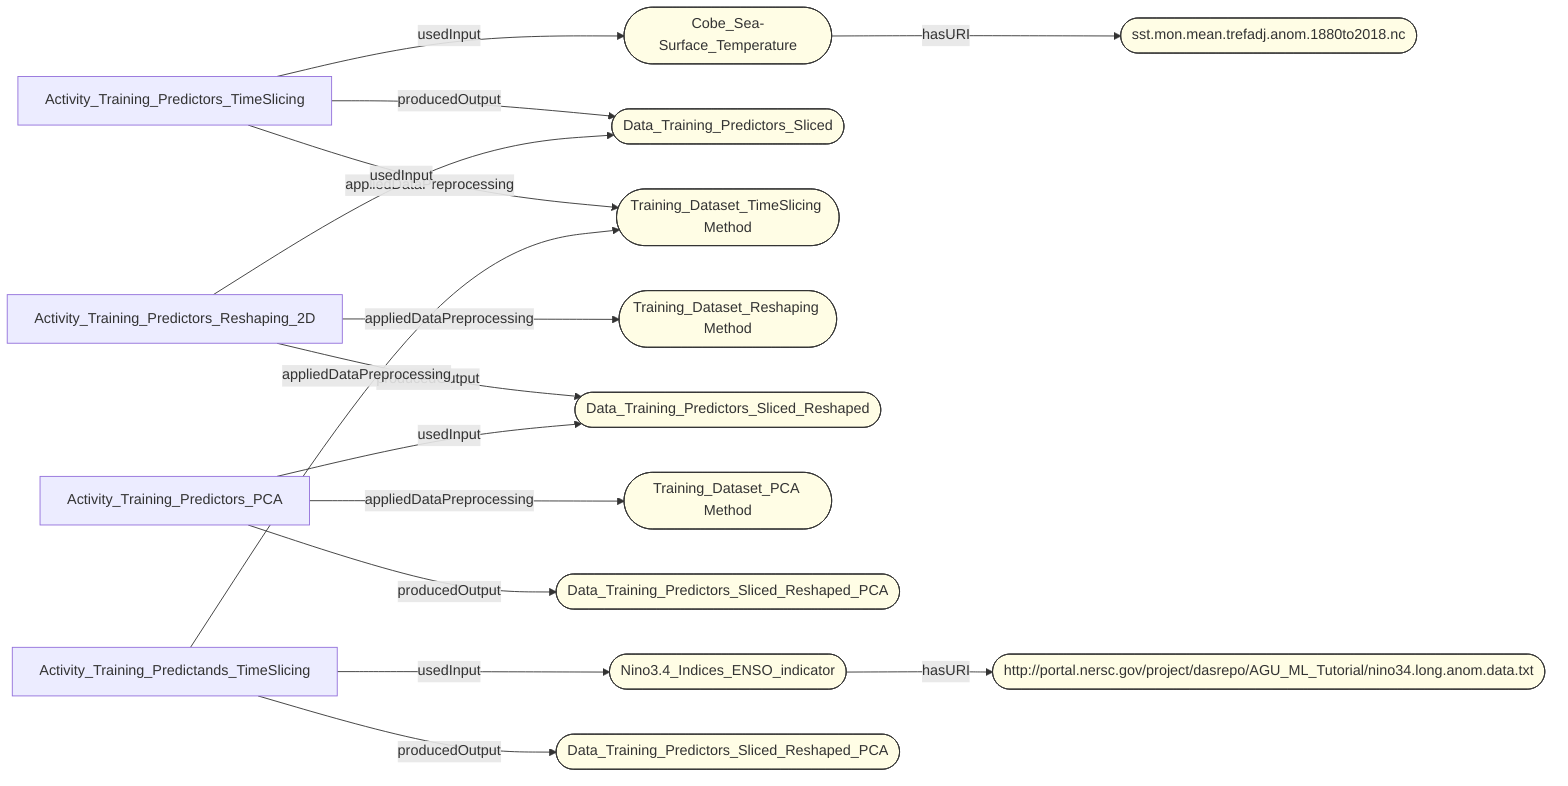 graph LR
Cobe_Sea-Surface_Temperature([Cobe_Sea-Surface_Temperature])
Data_Training_Predictors_Sliced([Data_Training_Predictors_Sliced])
Training_Dataset_TimeSlicing([Training_Dataset_TimeSlicing Method])
sst.mon.mean.trefadj.anom.1880to2018.nc([sst.mon.mean.trefadj.anom.1880to2018.nc])
Training_Dataset_Reshaping([Training_Dataset_Reshaping Method])
Data_Training_Predictors_Sliced_Reshaped([Data_Training_Predictors_Sliced_Reshaped])
Training_Dataset_PCA([Training_Dataset_PCA Method])
Data_Training_Predictors_Sliced_Reshaped_PCA([Data_Training_Predictors_Sliced_Reshaped_PCA])
Nino_ENSO_Indicator([Nino3.4_Indices_ENSO_indicator])
Data_Training_Predictands_Sliced([Data_Training_Predictors_Sliced_Reshaped_PCA])
Nino_ENSO_IndicatorURL([http://portal.nersc.gov/project/dasrepo/AGU_ML_Tutorial/nino34.long.anom.data.txt])

style Cobe_Sea-Surface_Temperature fill:#FFFDE5,stroke:#333,stroke-width:1px
style Training_Dataset_TimeSlicing fill:#FFFDE5,stroke:#333,stroke-width:1px
style Data_Training_Predictors_Sliced fill:#FFFDE5,stroke:#333,stroke-width:1px
style Training_Dataset_Reshaping fill:#FFFDE5,stroke:#333,stroke-width:1px
style Data_Training_Predictors_Sliced_Reshaped fill:#FFFDE5,stroke:#333,stroke-width:1px
style Training_Dataset_PCA fill:#FFFDE5,stroke:#333,stroke-width:1px
style Data_Training_Predictors_Sliced_Reshaped_PCA fill:#FFFDE5,stroke:#333,stroke-width:1px
style Nino_ENSO_Indicator fill:#FFFDE5,stroke:#333,stroke-width:1px
style Data_Training_Predictands_Sliced fill:#FFFDE5,stroke:#333,stroke-width:1px
style sst.mon.mean.trefadj.anom.1880to2018.nc fill:#FFFDE5,stroke:#333,stroke-width:1px
style Nino_ENSO_IndicatorURL fill:#FFFDE5,stroke:#333,stroke-width:1px


Nino_ENSO_Indicator--> |hasURI| Nino_ENSO_IndicatorURL

Activity_Training_Predictors_TimeSlicing -->|usedInput| Cobe_Sea-Surface_Temperature
Activity_Training_Predictors_TimeSlicing -->|appliedDataPreprocessing| Training_Dataset_TimeSlicing
Activity_Training_Predictors_TimeSlicing -->|producedOutput| Data_Training_Predictors_Sliced
Cobe_Sea-Surface_Temperature -->|hasURI| sst.mon.mean.trefadj.anom.1880to2018.nc
Activity_Training_Predictors_Reshaping_2D -->|usedInput| Data_Training_Predictors_Sliced
Activity_Training_Predictors_Reshaping_2D -->|appliedDataPreprocessing| Training_Dataset_Reshaping
Activity_Training_Predictors_Reshaping_2D -->|producedOutput| Data_Training_Predictors_Sliced_Reshaped
Activity_Training_Predictors_PCA -->|usedInput| Data_Training_Predictors_Sliced_Reshaped
Activity_Training_Predictors_PCA -->|appliedDataPreprocessing| Training_Dataset_PCA
Activity_Training_Predictors_PCA -->|producedOutput| Data_Training_Predictors_Sliced_Reshaped_PCA
Activity_Training_Predictands_TimeSlicing -->|usedInput| Nino_ENSO_Indicator
Activity_Training_Predictands_TimeSlicing -->|appliedDataPreprocessing| Training_Dataset_TimeSlicing
Activity_Training_Predictands_TimeSlicing -->|producedOutput| Data_Training_Predictands_Sliced